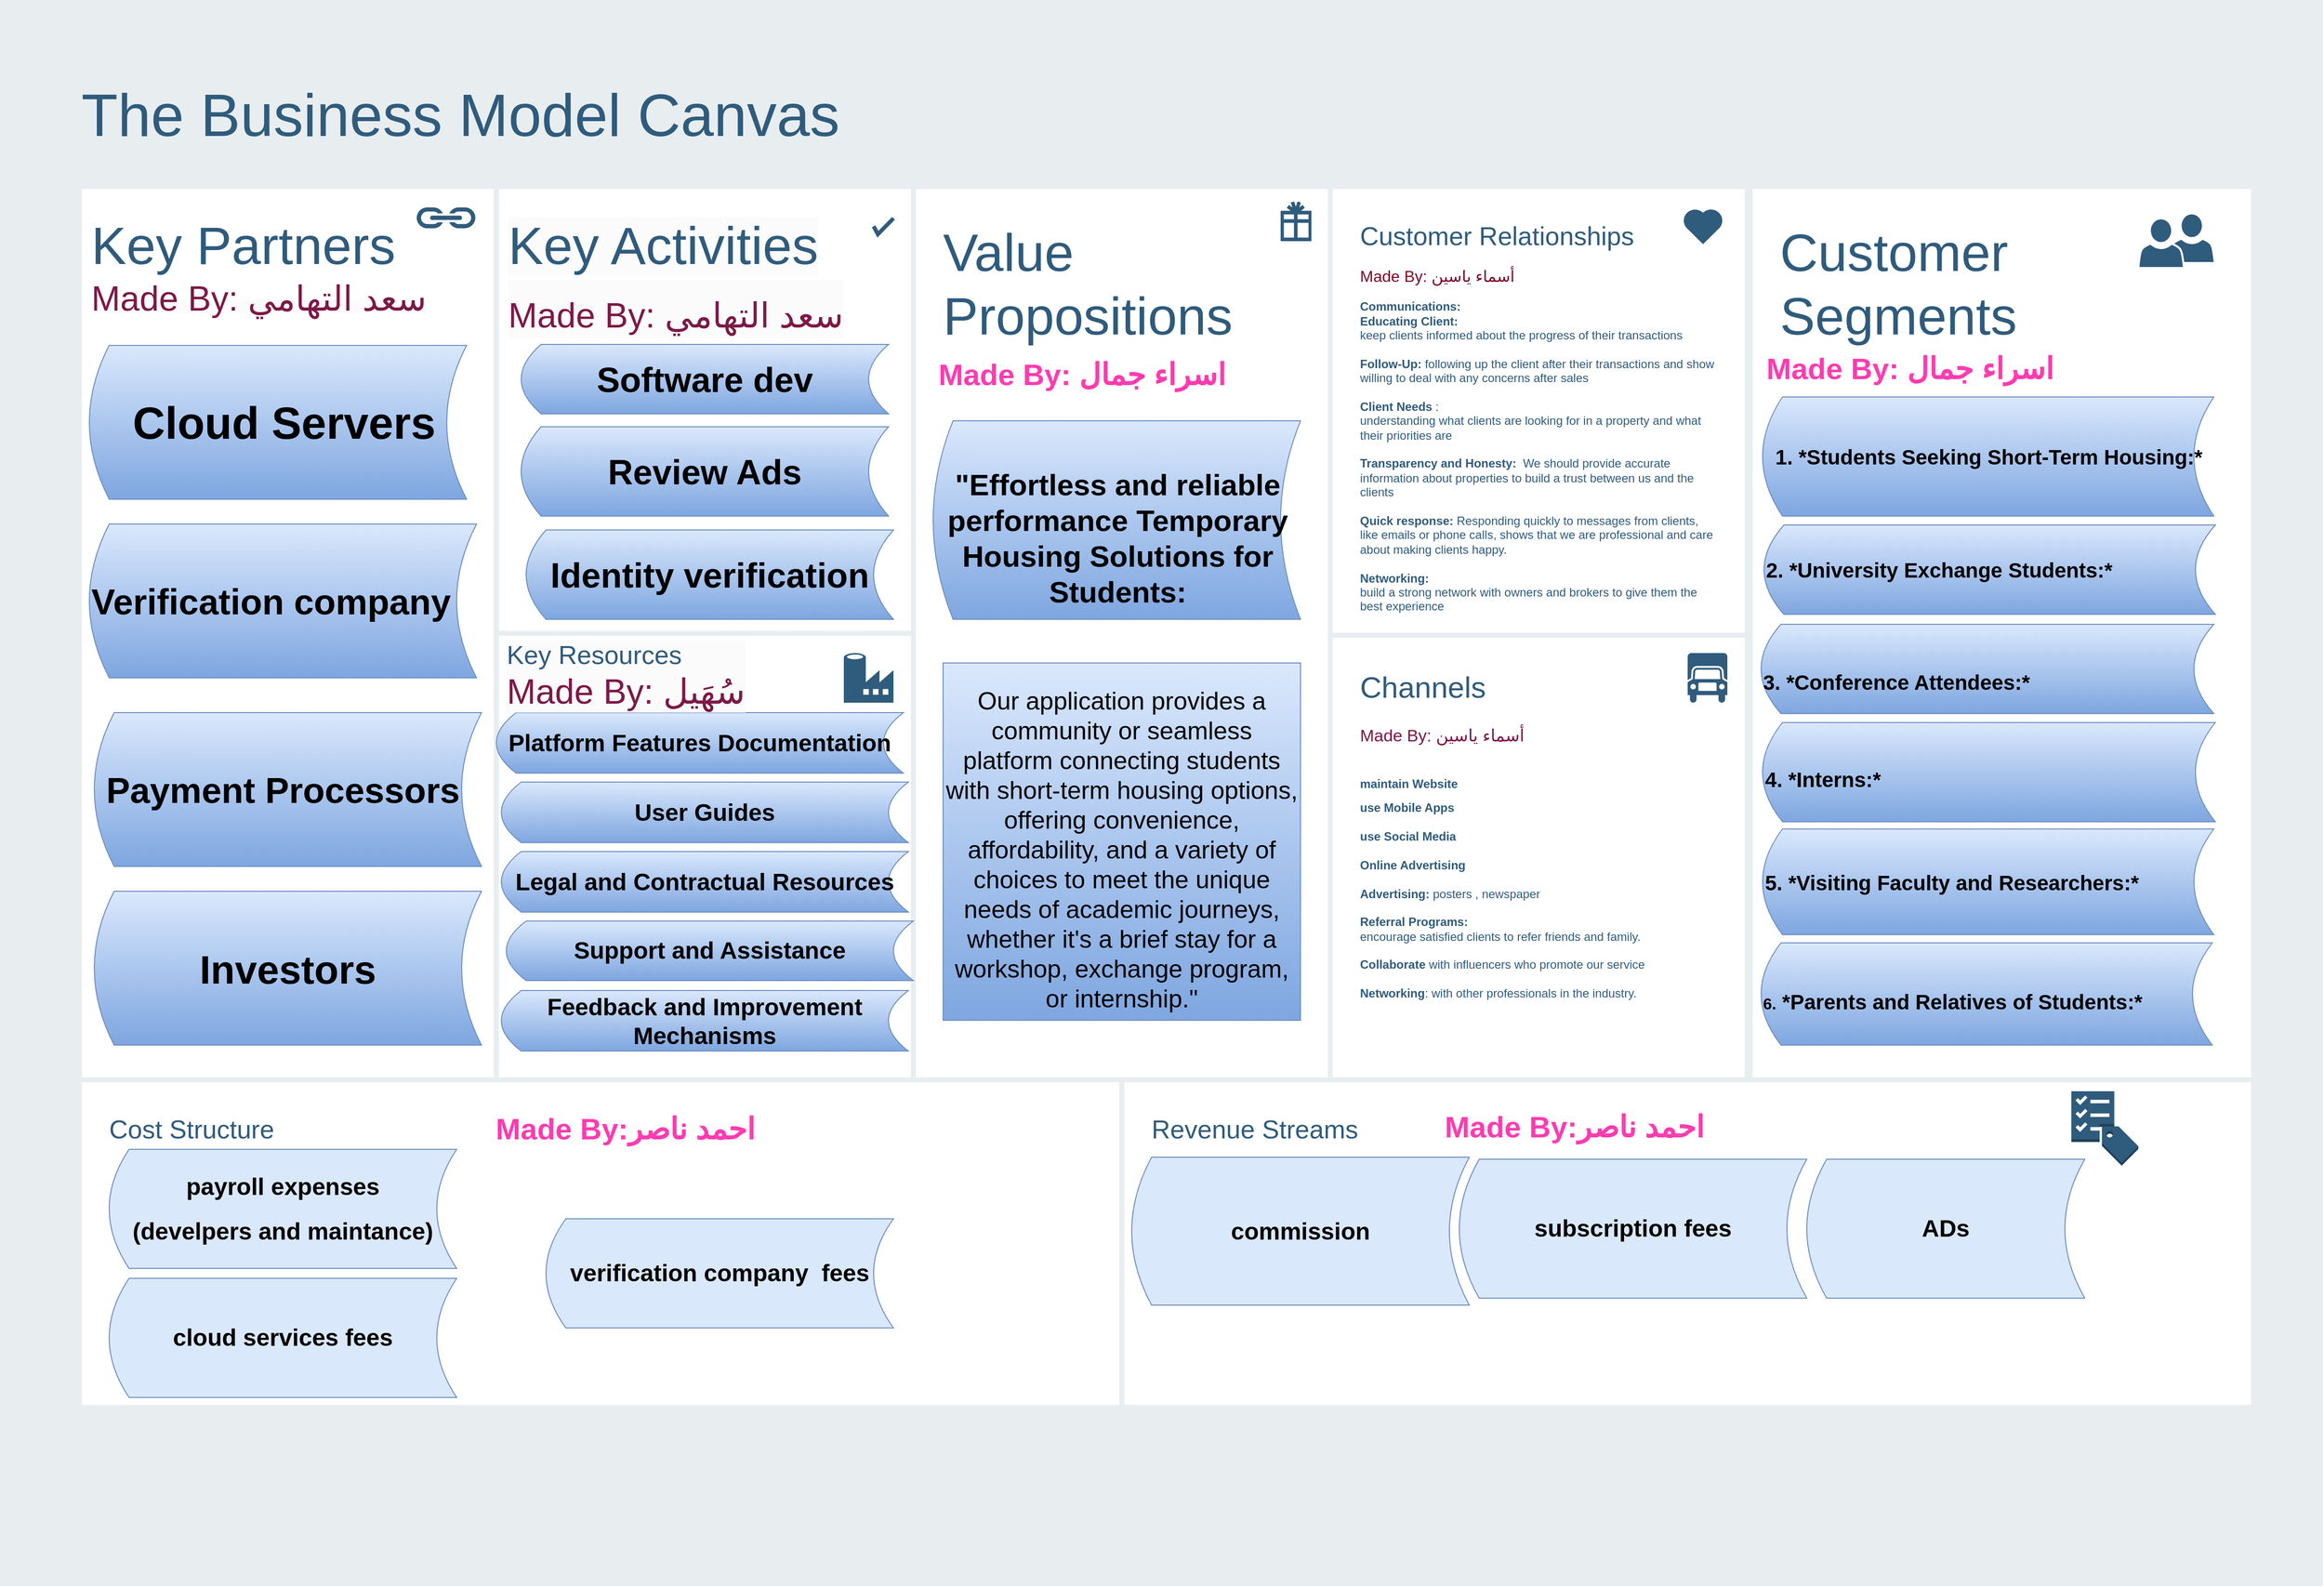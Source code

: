<mxfile version="22.1.11" type="github">
  <diagram id="07fea595-8f29-1299-0266-81d95cde20df" name="Page-1">
    <mxGraphModel dx="4160" dy="973" grid="1" gridSize="10" guides="1" tooltips="1" connect="1" arrows="1" fold="1" page="1" pageScale="1" pageWidth="1169" pageHeight="827" background="none" math="0" shadow="0">
      <root>
        <mxCell id="0" />
        <mxCell id="1" parent="0" />
        <mxCell id="698" value="" style="rounded=0;whiteSpace=wrap;html=1;shadow=0;labelBackgroundColor=none;strokeColor=none;strokeWidth=3;fillColor=#e8edf0;fontSize=60;fontColor=#2F5B7C;align=left;" parent="1" vertex="1">
          <mxGeometry x="-2290" y="32" width="2340" height="1598" as="geometry" />
        </mxCell>
        <mxCell id="699" value="&lt;div style=&quot;font-size: 26px&quot;&gt;&lt;font style=&quot;font-size: 26px&quot;&gt;Customer Relationships&lt;/font&gt;&lt;/div&gt;&lt;div&gt;&lt;br&gt;&lt;/div&gt;&lt;div&gt;&lt;font style=&quot;font-size: 16px;&quot; color=&quot;#7c0a28&quot;&gt;Made By: أسماء ياسين&lt;/font&gt;&lt;br&gt;&lt;/div&gt;&lt;div&gt;&lt;br&gt;&lt;/div&gt;&lt;div&gt;&lt;b&gt;Communications:&lt;/b&gt;&lt;/div&gt;&lt;b&gt;Educating Client:&lt;/b&gt;&lt;br&gt;keep clients informed about the progress of their transactions&lt;br&gt;&lt;br&gt;&lt;b style=&quot;border-color: var(--border-color);&quot;&gt;Follow-Up:&amp;nbsp;&lt;/b&gt;following up the client after their transactions and show willing to deal with any concerns after sales&lt;br style=&quot;border-color: var(--border-color);&quot;&gt;&lt;br&gt;&lt;b&gt;Client&lt;/b&gt; &lt;b&gt;Needs&amp;nbsp;&lt;/b&gt;: &lt;br&gt;understanding what clients are looking for in a property and what their priorities are&lt;br&gt;&lt;br&gt;&lt;b&gt;Transparency and Honesty:&amp;nbsp; &lt;/b&gt;We should provide accurate information about properties to build a&amp;nbsp;trust between us and the clients&lt;br&gt;&lt;br&gt;&lt;b&gt;Quick response:&amp;nbsp;&lt;/b&gt;Responding quickly to messages from clients, like emails or phone calls, shows that we are professional and care about making clients happy.&lt;br&gt;&lt;br&gt;&lt;b&gt;Networking:&lt;br&gt;&lt;/b&gt;build a strong&amp;nbsp;network with owners and&amp;nbsp;brokers to give them the best experience" style="rounded=0;whiteSpace=wrap;html=1;shadow=0;labelBackgroundColor=none;strokeColor=#e8edf0;strokeWidth=5;fillColor=#ffffff;fontSize=12;fontColor=#2F5B7C;align=left;verticalAlign=top;spacing=30;" parent="1" vertex="1">
          <mxGeometry x="-950" y="220" width="420" height="452" as="geometry" />
        </mxCell>
        <mxCell id="700" value="&lt;h1 style=&quot;text-align: center; font-size: 46px;&quot;&gt;&lt;/h1&gt;&lt;font style=&quot;font-size: 46px;&quot;&gt;&lt;br&gt;&lt;/font&gt;" style="rounded=0;whiteSpace=wrap;html=1;shadow=0;labelBackgroundColor=none;strokeColor=#e8edf0;strokeWidth=5;fillColor=#ffffff;fontSize=12;fontColor=#2F5B7C;align=left;verticalAlign=top;spacing=30;" parent="1" vertex="1">
          <mxGeometry x="-2210" y="220" width="420" height="900" as="geometry" />
        </mxCell>
        <mxCell id="701" value="" style="rounded=0;whiteSpace=wrap;html=1;shadow=0;labelBackgroundColor=none;strokeColor=#e8edf0;strokeWidth=5;fillColor=#ffffff;fontSize=12;fontColor=#2F5B7C;align=left;verticalAlign=top;spacing=30;" parent="1" vertex="1">
          <mxGeometry x="-1790" y="220" width="420" height="450" as="geometry" />
        </mxCell>
        <mxCell id="702" value="&lt;div&gt;&lt;br&gt;&lt;/div&gt;&lt;div&gt;&lt;font style=&quot;border-color: var(--border-color); font-size: 35px;&quot; color=&quot;#7c1947&quot;&gt;&lt;br&gt;&lt;/font&gt;&lt;/div&gt;&lt;div&gt;&lt;br&gt;&lt;/div&gt;" style="rounded=0;whiteSpace=wrap;html=1;shadow=0;labelBackgroundColor=none;strokeColor=#e8edf0;strokeWidth=5;fillColor=#ffffff;fontSize=12;fontColor=#2F5B7C;align=left;verticalAlign=top;spacing=30;" parent="1" vertex="1">
          <mxGeometry x="-1790" y="670" width="420" height="450" as="geometry" />
        </mxCell>
        <mxCell id="703" value="&lt;div style=&quot;font-size: 53px;&quot;&gt;&lt;font style=&quot;font-size: 53px;&quot;&gt;Value Propositions&lt;/font&gt;&lt;/div&gt;&lt;div style=&quot;font-size: 53px;&quot;&gt;&lt;br&gt;&lt;/div&gt;&lt;div&gt;&lt;br&gt;&lt;/div&gt;&lt;div style=&quot;font-size: 10px&quot;&gt;&lt;br&gt;&lt;/div&gt;" style="rounded=0;whiteSpace=wrap;html=1;shadow=0;labelBackgroundColor=none;strokeColor=#e8edf0;strokeWidth=5;fillColor=#ffffff;fontSize=12;fontColor=#2F5B7C;align=left;verticalAlign=top;spacing=30;" parent="1" vertex="1">
          <mxGeometry x="-1370" y="220" width="420" height="900" as="geometry" />
        </mxCell>
        <mxCell id="704" value="&lt;div style=&quot;font-size: 53px;&quot;&gt;&lt;font style=&quot;font-size: 53px;&quot;&gt;Customer Segments&lt;/font&gt;&lt;/div&gt;&lt;div style=&quot;font-size: 53px;&quot;&gt;&lt;br&gt;&lt;/div&gt;&lt;div&gt;&lt;br&gt;&lt;/div&gt;" style="rounded=0;whiteSpace=wrap;html=1;shadow=0;labelBackgroundColor=none;strokeColor=#e8edf0;strokeWidth=5;fillColor=#ffffff;fontSize=12;fontColor=#2F5B7C;align=left;verticalAlign=top;spacing=30;" parent="1" vertex="1">
          <mxGeometry x="-527" y="220" width="507" height="900" as="geometry" />
        </mxCell>
        <mxCell id="705" value="&lt;div&gt;&lt;font style=&quot;font-size: 30px;&quot;&gt;Channels&lt;/font&gt;&lt;/div&gt;&lt;div style=&quot;line-height: 90%;&quot;&gt;&lt;font style=&quot;font-size: 26px&quot;&gt;&lt;br&gt;&lt;/font&gt;&lt;/div&gt;&lt;div style=&quot;line-height: 180%; font-size: 17px;&quot;&gt;&lt;font color=&quot;#7c1448&quot; style=&quot;font-size: 17px;&quot;&gt;&lt;font style=&quot;font-size: 17px;&quot;&gt;Made By: أسماء ياسين&lt;/font&gt;&lt;br style=&quot;border-color: var(--border-color);&quot;&gt;&lt;/font&gt;&lt;/div&gt;&lt;div style=&quot;line-height: 180%; font-size: 17px;&quot;&gt;&lt;br&gt;&lt;/div&gt;&lt;div style=&quot;line-height: 40%;&quot;&gt;&lt;b&gt;maintain Website&lt;br&gt;&lt;/b&gt;&lt;/div&gt;&lt;div&gt;&lt;b&gt;&lt;br&gt;&lt;/b&gt;&lt;/div&gt;&lt;div&gt;&lt;b&gt;&lt;span style=&quot;background-color: initial;&quot;&gt;use Mobile Apps&lt;/span&gt;&lt;br&gt;&lt;/b&gt;&lt;/div&gt;&lt;div&gt;&lt;b&gt;&lt;span style=&quot;background-color: initial;&quot;&gt;&lt;br&gt;&lt;/span&gt;&lt;/b&gt;&lt;/div&gt;&lt;div&gt;&lt;div style=&quot;border-color: var(--border-color);&quot;&gt;&lt;b&gt;use Social Media&lt;/b&gt;&lt;/div&gt;&lt;/div&gt;&lt;div style=&quot;border-color: var(--border-color);&quot;&gt;&lt;b&gt;&lt;br&gt;&lt;/b&gt;&lt;/div&gt;&lt;div style=&quot;border-color: var(--border-color);&quot;&gt;&lt;b&gt;Online Advertising&lt;br&gt;&lt;/b&gt;&lt;/div&gt;&lt;div style=&quot;border-color: var(--border-color);&quot;&gt;&lt;b&gt;&lt;br&gt;&lt;/b&gt;&lt;/div&gt;&lt;div&gt;&lt;b&gt;Advertising: &lt;/b&gt;posters , newspaper&lt;br&gt;&lt;/div&gt;&lt;div&gt;&lt;b&gt;&lt;br&gt;&lt;/b&gt;&lt;/div&gt;&lt;div&gt;&lt;b&gt;Referral Programs:&lt;br&gt;&lt;/b&gt;&lt;/div&gt;encourage satisfied clients to refer friends and family.&lt;br&gt;&lt;br&gt;&lt;b&gt;Collaborate&lt;/b&gt; with influencers who promote our service&lt;br&gt;&lt;br&gt;&lt;b&gt;Networking&lt;/b&gt;: with other professionals in the industry." style="rounded=0;whiteSpace=wrap;html=1;shadow=0;labelBackgroundColor=none;strokeColor=#e8edf0;strokeWidth=5;fillColor=#ffffff;fontSize=12;fontColor=#2F5B7C;align=left;verticalAlign=top;spacing=30;" parent="1" vertex="1">
          <mxGeometry x="-950" y="672" width="420" height="450" as="geometry" />
        </mxCell>
        <mxCell id="706" value="&lt;div style=&quot;font-size: 26px&quot;&gt;&lt;font style=&quot;font-size: 26px&quot;&gt;Cost Structure&lt;/font&gt;&lt;/div&gt;&lt;div&gt;&lt;br&gt;&lt;/div&gt;&lt;div&gt;&lt;br&gt;&lt;/div&gt;" style="rounded=0;whiteSpace=wrap;html=1;shadow=0;labelBackgroundColor=none;strokeColor=#e8edf0;strokeWidth=5;fillColor=#ffffff;fontSize=12;fontColor=#2F5B7C;align=left;verticalAlign=top;spacing=30;" parent="1" vertex="1">
          <mxGeometry x="-2210" y="1120" width="1050" height="330" as="geometry" />
        </mxCell>
        <mxCell id="707" value="&lt;div style=&quot;font-size: 26px&quot;&gt;&lt;font style=&quot;font-size: 26px&quot;&gt;Revenue Streams&lt;/font&gt;&lt;/div&gt;&lt;div&gt;&lt;br&gt;&lt;/div&gt;&lt;div&gt;&lt;br&gt;&lt;/div&gt;" style="rounded=0;whiteSpace=wrap;html=1;shadow=0;labelBackgroundColor=none;strokeColor=#e8edf0;strokeWidth=5;fillColor=#ffffff;fontSize=12;fontColor=#2F5B7C;align=left;verticalAlign=top;spacing=30;" parent="1" vertex="1">
          <mxGeometry x="-1160" y="1120" width="1140" height="330" as="geometry" />
        </mxCell>
        <mxCell id="708" value="The Business Model Canvas&lt;br&gt;" style="text;html=1;resizable=0;points=[];autosize=1;align=left;verticalAlign=top;spacingTop=-4;fontSize=60;fontColor=#2F5B7C;" parent="1" vertex="1">
          <mxGeometry x="-2210" y="110" width="780" height="70" as="geometry" />
        </mxCell>
        <mxCell id="709" value="" style="html=1;verticalLabelPosition=bottom;labelBackgroundColor=#ffffff;verticalAlign=top;shadow=0;dashed=0;strokeWidth=4;shape=mxgraph.ios7.misc.check;strokeColor=#2F5B7C;fillColor=#ffffff;gradientColor=none;fontSize=19;fontColor=#2F5B7C;align=left;" parent="1" vertex="1">
          <mxGeometry x="-1410" y="252" width="20" height="16" as="geometry" />
        </mxCell>
        <mxCell id="710" value="" style="shape=mxgraph.signs.travel.present;html=1;fillColor=#2F5B7C;strokeColor=none;verticalLabelPosition=bottom;verticalAlign=top;align=center;shadow=0;labelBackgroundColor=none;fontSize=12;fontColor=#2F5B7C;" parent="1" vertex="1">
          <mxGeometry x="-1000" y="235" width="31" height="40" as="geometry" />
        </mxCell>
        <mxCell id="711" value="" style="html=1;verticalLabelPosition=bottom;labelBackgroundColor=#ffffff;verticalAlign=top;strokeWidth=3;strokeColor=none;fillColor=#2F5B7C;shadow=0;dashed=0;shape=mxgraph.ios7.icons.heart;fontSize=12;fontColor=#2F5B7C;align=left;" parent="1" vertex="1">
          <mxGeometry x="-595.0" y="242" width="41" height="36" as="geometry" />
        </mxCell>
        <mxCell id="715" value="" style="shadow=0;dashed=0;html=1;strokeColor=none;labelPosition=center;verticalLabelPosition=bottom;verticalAlign=top;shape=mxgraph.mscae.cloud.data_factory;fillColor=#2F5B7C;labelBackgroundColor=none;fontSize=10;fontColor=#2F5B7C;align=left;" parent="1" vertex="1">
          <mxGeometry x="-1440" y="690" width="50" height="50" as="geometry" />
        </mxCell>
        <mxCell id="716" value="" style="shape=mxgraph.signs.transportation.truck_6;html=1;fillColor=#2F5B7C;strokeColor=none;verticalLabelPosition=bottom;verticalAlign=top;align=center;shadow=0;labelBackgroundColor=none;fontSize=10;fontColor=#2F5B7C;aspect=fixed;" parent="1" vertex="1">
          <mxGeometry x="-590" y="690" width="40" height="50" as="geometry" />
        </mxCell>
        <mxCell id="717" value="" style="shape=image;html=1;verticalAlign=top;verticalLabelPosition=bottom;labelBackgroundColor=#ffffff;imageAspect=0;aspect=fixed;image=https://cdn4.iconfinder.com/data/icons/evil-icons-user-interface/64/price-128.png;shadow=0;strokeColor=#e8edf0;strokeWidth=3;fillColor=#2F5B7C;gradientColor=none;fontSize=10;fontColor=#2F5B7C;align=left;" parent="1" vertex="1">
          <mxGeometry x="-1226" y="1140" width="58" height="58" as="geometry" />
        </mxCell>
        <mxCell id="718" value="" style="dashed=0;html=1;shape=mxgraph.aws3.checklist_cost;fillColor=#2F5B7C;gradientColor=none;shadow=0;labelBackgroundColor=none;strokeColor=none;strokeWidth=3;fontSize=10;fontColor=#2F5B7C;align=left;" parent="1" vertex="1">
          <mxGeometry x="-203.5" y="1131.5" width="67.5" height="75" as="geometry" />
        </mxCell>
        <mxCell id="719" value="" style="shadow=0;dashed=0;html=1;strokeColor=none;fillColor=#2F5B7C;labelPosition=center;verticalLabelPosition=bottom;verticalAlign=top;outlineConnect=0;shape=mxgraph.office.concepts.link;labelBackgroundColor=none;fontSize=10;fontColor=#000000;align=left;" parent="1" vertex="1">
          <mxGeometry x="-1871" y="241" width="61" height="21" as="geometry" />
        </mxCell>
        <mxCell id="720" value="" style="group" parent="1" vertex="1" connectable="0">
          <mxGeometry x="-136" y="252" width="69" height="50" as="geometry" />
        </mxCell>
        <mxCell id="721" value="" style="shadow=0;dashed=0;html=1;strokeColor=#FFFFFF;labelPosition=center;verticalLabelPosition=bottom;verticalAlign=top;outlineConnect=0;shape=mxgraph.office.users.user;fillColor=#2F5B7C;labelBackgroundColor=none;fontSize=10;fontColor=#000000;align=left;strokeWidth=2;" parent="720" vertex="1">
          <mxGeometry x="31" y="-5" width="46" height="50" as="geometry" />
        </mxCell>
        <mxCell id="722" value="" style="shadow=0;dashed=0;html=1;strokeColor=#FFFFFF;labelPosition=center;verticalLabelPosition=bottom;verticalAlign=top;outlineConnect=0;shape=mxgraph.office.users.user;fillColor=#2F5B7C;labelBackgroundColor=none;fontSize=10;fontColor=#000000;align=left;strokeWidth=2;" parent="720" vertex="1">
          <mxGeometry width="46" height="50" as="geometry" />
        </mxCell>
        <mxCell id="6P7ZVfrqg9KLVd1m-htQ-722" value="&lt;h1 style=&quot;&quot;&gt;&lt;font color=&quot;#000000&quot; style=&quot;font-size: 45px;&quot;&gt;&amp;nbsp;Cloud Servers&lt;/font&gt;&lt;/h1&gt;" style="shape=dataStorage;whiteSpace=wrap;html=1;fixedSize=1;rotation=0;align=center;fillColor=#dae8fc;strokeColor=#6c8ebf;fillStyle=auto;gradientColor=#7ea6e0;fontColor=#3399FF;" parent="1" vertex="1">
          <mxGeometry x="-2200" y="380" width="380" height="155" as="geometry" />
        </mxCell>
        <mxCell id="6P7ZVfrqg9KLVd1m-htQ-723" value="&lt;span style=&quot;font-size: 53px;&quot;&gt;Key Partners&lt;/span&gt;&lt;br&gt;&lt;font style=&quot;border-color: var(--border-color); font-family: Helvetica; font-style: normal; font-variant-ligatures: normal; font-variant-caps: normal; font-weight: 400; letter-spacing: normal; orphans: 2; text-indent: 0px; text-transform: none; widows: 2; word-spacing: 0px; -webkit-text-stroke-width: 0px; text-decoration-thickness: initial; text-decoration-style: initial; text-decoration-color: initial; background-color: rgb(251, 251, 251);&quot;&gt;&lt;font style=&quot;&quot;&gt;&lt;font color=&quot;#7c1947&quot; style=&quot;font-size: 35px;&quot;&gt;Made By: سعد التهامي&lt;/font&gt;&lt;br class=&quot;Apple-interchange-newline&quot;&gt;&lt;br&gt;&lt;/font&gt;&lt;br&gt;&lt;/font&gt;" style="shape=dataStorage;whiteSpace=wrap;html=1;fixedSize=1;fillColor=none;strokeColor=none;align=left;verticalAlign=top;fontColor=#2F5B7C;" parent="1" vertex="1">
          <mxGeometry x="-2200" y="241" width="380" height="129" as="geometry" />
        </mxCell>
        <mxCell id="6P7ZVfrqg9KLVd1m-htQ-724" value="&lt;h1 style=&quot;&quot;&gt;&lt;font color=&quot;#000000&quot; style=&quot;font-size: 36px;&quot;&gt;Verification company&lt;/font&gt;&lt;/h1&gt;" style="shape=dataStorage;whiteSpace=wrap;html=1;fixedSize=1;rotation=0;align=left;fillColor=#dae8fc;strokeColor=#6c8ebf;fillStyle=auto;gradientColor=#7ea6e0;fontColor=#3399FF;" parent="1" vertex="1">
          <mxGeometry x="-2200" y="560" width="390" height="155" as="geometry" />
        </mxCell>
        <mxCell id="6P7ZVfrqg9KLVd1m-htQ-725" value="&lt;font style=&quot;border-color: var(--border-color); font-family: Helvetica; font-style: normal; font-variant-ligatures: normal; font-variant-caps: normal; font-weight: 400; letter-spacing: normal; orphans: 2; text-indent: 0px; text-transform: none; widows: 2; word-spacing: 0px; -webkit-text-stroke-width: 0px; text-decoration-thickness: initial; text-decoration-style: initial; text-decoration-color: initial; background-color: rgb(251, 251, 251); font-size: 53px;&quot;&gt;&lt;font style=&quot;font-size: 53px;&quot;&gt;Key Activities&lt;br&gt;&lt;font style=&quot;border-color: var(--border-color); font-size: 35px;&quot; color=&quot;#7c1947&quot;&gt;Made By: سعد التهامي&lt;br&gt;&lt;/font&gt;&lt;br class=&quot;Apple-interchange-newline&quot;&gt;&lt;br&gt;&lt;/font&gt;&lt;br&gt;&lt;/font&gt;" style="shape=dataStorage;whiteSpace=wrap;html=1;fixedSize=1;fillColor=none;strokeColor=none;align=left;verticalAlign=top;fontColor=#2F5B7C;" parent="1" vertex="1">
          <mxGeometry x="-1780" y="241" width="380" height="119" as="geometry" />
        </mxCell>
        <mxCell id="6P7ZVfrqg9KLVd1m-htQ-726" value="&lt;h1 style=&quot;&quot;&gt;&lt;font color=&quot;#000000&quot; style=&quot;font-size: 35px;&quot;&gt;Software dev&lt;/font&gt;&lt;/h1&gt;" style="shape=dataStorage;whiteSpace=wrap;html=1;fixedSize=1;rotation=0;align=center;fillColor=#dae8fc;strokeColor=#6c8ebf;fillStyle=auto;gradientColor=#7ea6e0;fontColor=#3399FF;" parent="1" vertex="1">
          <mxGeometry x="-1765" y="379" width="370" height="70" as="geometry" />
        </mxCell>
        <mxCell id="6P7ZVfrqg9KLVd1m-htQ-727" value="&lt;h1 style=&quot;&quot;&gt;&lt;font color=&quot;#000000&quot; style=&quot;font-size: 35px;&quot;&gt;Review Ads&lt;/font&gt;&lt;/h1&gt;" style="shape=dataStorage;whiteSpace=wrap;html=1;fixedSize=1;rotation=0;align=center;fillColor=#dae8fc;strokeColor=#6c8ebf;fillStyle=auto;gradientColor=#7ea6e0;fontColor=#3399FF;" parent="1" vertex="1">
          <mxGeometry x="-1765" y="462" width="370" height="90" as="geometry" />
        </mxCell>
        <mxCell id="6P7ZVfrqg9KLVd1m-htQ-728" value="&lt;h1 style=&quot;&quot;&gt;&lt;font color=&quot;#000000&quot;&gt;&lt;span style=&quot;font-size: 35px;&quot;&gt;Identity verification&lt;/span&gt;&lt;/font&gt;&lt;/h1&gt;" style="shape=dataStorage;whiteSpace=wrap;html=1;fixedSize=1;rotation=0;align=center;fillColor=#dae8fc;strokeColor=#6c8ebf;fillStyle=auto;gradientColor=#7ea6e0;fontColor=#3399FF;" parent="1" vertex="1">
          <mxGeometry x="-1760" y="566" width="370" height="90" as="geometry" />
        </mxCell>
        <mxCell id="6P7ZVfrqg9KLVd1m-htQ-729" value="&lt;h1 style=&quot;&quot;&gt;&lt;font color=&quot;#000000&quot; style=&quot;font-size: 36px;&quot;&gt;&amp;nbsp;Payment Processors&lt;/font&gt;&lt;/h1&gt;" style="shape=dataStorage;whiteSpace=wrap;html=1;fixedSize=1;rotation=0;align=left;fillColor=#dae8fc;strokeColor=#6c8ebf;fillStyle=auto;gradientColor=#7ea6e0;fontColor=#3399FF;" parent="1" vertex="1">
          <mxGeometry x="-2195" y="750" width="390" height="155" as="geometry" />
        </mxCell>
        <mxCell id="6P7ZVfrqg9KLVd1m-htQ-730" value="&lt;h1 style=&quot;&quot;&gt;&lt;font color=&quot;#000000&quot; style=&quot;font-size: 40px;&quot;&gt;Investors&lt;/font&gt;&lt;/h1&gt;" style="shape=dataStorage;whiteSpace=wrap;html=1;fixedSize=1;rotation=0;align=center;fillColor=#dae8fc;strokeColor=#6c8ebf;fillStyle=auto;gradientColor=#7ea6e0;fontColor=#3399FF;" parent="1" vertex="1">
          <mxGeometry x="-2195" y="930" width="390" height="155" as="geometry" />
        </mxCell>
        <mxCell id="i-PT0yNXqgxVOa-vqvVV-723" value="&lt;h1&gt;commission&lt;/h1&gt;" style="shape=dataStorage;whiteSpace=wrap;html=1;fixedSize=1;fillColor=#dae8fc;strokeColor=#6c8ebf;" parent="1" vertex="1">
          <mxGeometry x="-1150" y="1198" width="340" height="149" as="geometry" />
        </mxCell>
        <mxCell id="i-PT0yNXqgxVOa-vqvVV-724" value="&lt;h1 style=&quot;line-height: 120%;&quot;&gt;subscription fees&lt;/h1&gt;" style="shape=dataStorage;whiteSpace=wrap;html=1;fixedSize=1;fillColor=#dae8fc;strokeColor=#6c8ebf;" parent="1" vertex="1">
          <mxGeometry x="-820" y="1200" width="350" height="140" as="geometry" />
        </mxCell>
        <mxCell id="i-PT0yNXqgxVOa-vqvVV-725" value="&lt;h1&gt;payroll expenses&lt;/h1&gt;&lt;h1&gt;(develpers and maintance)&lt;/h1&gt;" style="shape=dataStorage;whiteSpace=wrap;html=1;fixedSize=1;fillColor=#dae8fc;strokeColor=#6c8ebf;" parent="1" vertex="1">
          <mxGeometry x="-2180" y="1190" width="350" height="120" as="geometry" />
        </mxCell>
        <mxCell id="i-PT0yNXqgxVOa-vqvVV-726" value="&lt;h1&gt;cloud services fees&lt;/h1&gt;" style="shape=dataStorage;whiteSpace=wrap;html=1;fixedSize=1;fillColor=#dae8fc;strokeColor=#6c8ebf;" parent="1" vertex="1">
          <mxGeometry x="-2180" y="1320" width="350" height="120" as="geometry" />
        </mxCell>
        <mxCell id="i-PT0yNXqgxVOa-vqvVV-727" value="&lt;h1&gt;verification company&amp;nbsp; fees&lt;/h1&gt;" style="shape=dataStorage;whiteSpace=wrap;html=1;fixedSize=1;fillColor=#dae8fc;strokeColor=#6c8ebf;" parent="1" vertex="1">
          <mxGeometry x="-1740" y="1260" width="350" height="110" as="geometry" />
        </mxCell>
        <mxCell id="i-PT0yNXqgxVOa-vqvVV-729" value="&lt;h1&gt;ADs&lt;/h1&gt;" style="shape=dataStorage;whiteSpace=wrap;html=1;fixedSize=1;fillColor=#dae8fc;strokeColor=#6c8ebf;" parent="1" vertex="1">
          <mxGeometry x="-470" y="1200" width="280" height="140" as="geometry" />
        </mxCell>
        <mxCell id="dnjPuEnvdFbTtzQ7dUyv-722" value="&lt;h1 style=&quot;&quot;&gt;&lt;font color=&quot;#000000&quot;&gt;Platform Features Documentation&lt;/font&gt;&lt;br&gt;&lt;/h1&gt;" style="shape=dataStorage;whiteSpace=wrap;html=1;fixedSize=1;rotation=0;align=center;fillColor=#dae8fc;strokeColor=#6c8ebf;fillStyle=auto;gradientColor=#7ea6e0;fontColor=#3399FF;" parent="1" vertex="1">
          <mxGeometry x="-1790" y="750" width="410" height="61" as="geometry" />
        </mxCell>
        <mxCell id="dnjPuEnvdFbTtzQ7dUyv-727" value="&lt;h1 style=&quot;&quot;&gt;&lt;font color=&quot;#000000&quot;&gt;User Guides&lt;/font&gt;&lt;br&gt;&lt;/h1&gt;" style="shape=dataStorage;whiteSpace=wrap;html=1;fixedSize=1;rotation=0;align=center;fillColor=#dae8fc;strokeColor=#6c8ebf;fillStyle=auto;gradientColor=#7ea6e0;fontColor=#3399FF;" parent="1" vertex="1">
          <mxGeometry x="-1785" y="820" width="410" height="61" as="geometry" />
        </mxCell>
        <mxCell id="dnjPuEnvdFbTtzQ7dUyv-728" value="&lt;h1 style=&quot;&quot;&gt;&lt;font color=&quot;#000000&quot;&gt;Legal and Contractual Resources&lt;/font&gt;&lt;br&gt;&lt;/h1&gt;" style="shape=dataStorage;whiteSpace=wrap;html=1;fixedSize=1;rotation=0;align=center;fillColor=#dae8fc;strokeColor=#6c8ebf;fillStyle=auto;gradientColor=#7ea6e0;fontColor=#3399FF;" parent="1" vertex="1">
          <mxGeometry x="-1785" y="890" width="410" height="61" as="geometry" />
        </mxCell>
        <mxCell id="dnjPuEnvdFbTtzQ7dUyv-729" value="&lt;h1 style=&quot;&quot;&gt;&lt;font color=&quot;#000000&quot;&gt;Support and Assistance&lt;/font&gt;&lt;br&gt;&lt;/h1&gt;" style="shape=dataStorage;whiteSpace=wrap;html=1;fixedSize=1;rotation=0;align=center;fillColor=#dae8fc;strokeColor=#6c8ebf;fillStyle=auto;gradientColor=#7ea6e0;fontColor=#3399FF;" parent="1" vertex="1">
          <mxGeometry x="-1780" y="960" width="410" height="60" as="geometry" />
        </mxCell>
        <mxCell id="dnjPuEnvdFbTtzQ7dUyv-730" value="&lt;h1 style=&quot;&quot;&gt;&lt;font color=&quot;#000000&quot;&gt;Feedback and Improvement Mechanisms&lt;/font&gt;&lt;br&gt;&lt;/h1&gt;" style="shape=dataStorage;whiteSpace=wrap;html=1;fixedSize=1;rotation=0;align=center;fillColor=#dae8fc;strokeColor=#6c8ebf;fillStyle=auto;gradientColor=#7ea6e0;fontColor=#3399FF;" parent="1" vertex="1">
          <mxGeometry x="-1785" y="1030" width="410" height="61" as="geometry" />
        </mxCell>
        <mxCell id="oWkPg1YfFOm1YqjvmFbe-722" value="&lt;div style=&quot;&quot;&gt;&lt;span style=&quot;font-size: 30px;&quot;&gt;&lt;b&gt;&lt;br&gt;&lt;/b&gt;&lt;/span&gt;&lt;/div&gt;&lt;div style=&quot;text-align: center; border-color: var(--border-color); font-family: Helvetica; font-style: normal; font-variant-ligatures: normal; font-variant-caps: normal; letter-spacing: normal; orphans: 2; text-indent: 0px; text-transform: none; widows: 2; word-spacing: 0px; -webkit-text-stroke-width: 0px; text-decoration-thickness: initial; text-decoration-style: initial; text-decoration-color: initial; font-size: 30px;&quot;&gt;&lt;font style=&quot;border-color: var(--border-color); font-size: 30px;&quot;&gt;&lt;span style=&quot;border-color: var(--border-color);&quot;&gt;&lt;b style=&quot;&quot;&gt;&quot;Effortless and reliable performance Temporary Housing Solutions for Students:&lt;/b&gt;&lt;/span&gt;&lt;/font&gt;&lt;/div&gt;" style="shape=dataStorage;whiteSpace=wrap;html=1;fixedSize=1;fillColor=#DAE8FC;strokeColor=#6c8ebf;align=left;gradientColor=#7EA6E0;" parent="1" vertex="1">
          <mxGeometry x="-1350" y="456" width="370" height="200" as="geometry" />
        </mxCell>
        <mxCell id="oWkPg1YfFOm1YqjvmFbe-729" value="&lt;br&gt;&lt;font style=&quot;font-size: 25px;&quot;&gt;&lt;span style=&quot;font-family: Helvetica; font-style: normal; font-variant-ligatures: normal; font-variant-caps: normal; font-weight: 400; letter-spacing: normal; orphans: 2; text-align: left; text-indent: 0px; text-transform: none; widows: 2; word-spacing: 0px; -webkit-text-stroke-width: 0px; text-decoration-thickness: initial; text-decoration-style: initial; text-decoration-color: initial; float: none; display: inline !important;&quot;&gt;Our application provides a community or seamless platform connecting students with short-term housing options, offering convenience, affordability, and a variety of choices to meet the unique needs of academic journeys, whether it&#39;s a brief stay for a workshop, exchange program, or internship.&quot;&lt;/span&gt;&lt;br&gt;&lt;/font&gt;" style="whiteSpace=wrap;html=1;aspect=fixed;fillColor=#dae8fc;strokeColor=#6c8ebf;gradientColor=#7EA6E0;" parent="1" vertex="1">
          <mxGeometry x="-1340" y="700" width="360" height="360" as="geometry" />
        </mxCell>
        <mxCell id="oWkPg1YfFOm1YqjvmFbe-732" value="&lt;div style=&quot;font-size: 21px;&quot;&gt;&lt;font style=&quot;font-size: 21px;&quot;&gt;&lt;b&gt;&lt;br&gt;&lt;/b&gt;&lt;/font&gt;&lt;/div&gt;&lt;div style=&quot;border-color: var(--border-color); font-size: 21px;&quot;&gt;&lt;font style=&quot;font-size: 21px;&quot;&gt;&lt;span style=&quot;border-color: var(--border-color);&quot;&gt;&lt;b&gt;&lt;font style=&quot;border-color: var(--border-color); font-size: 21px;&quot;&gt;1&lt;/font&gt;&lt;font style=&quot;border-color: var(--border-color); font-size: 21px;&quot;&gt;. *Students Seeking Short-Term Housing:*&lt;/font&gt;&lt;/b&gt;&lt;/span&gt;&lt;/font&gt;&lt;/div&gt;&lt;div style=&quot;border-color: var(--border-color); font-size: 21px;&quot;&gt;&lt;div style=&quot;&quot;&gt;&lt;br&gt;&lt;/div&gt;&lt;/div&gt;" style="shape=dataStorage;whiteSpace=wrap;html=1;fixedSize=1;fillColor=#dae8fc;strokeColor=#6c8ebf;gradientColor=#7EA6E0;align=center;" parent="1" vertex="1">
          <mxGeometry x="-514.5" y="432" width="454.5" height="120" as="geometry" />
        </mxCell>
        <mxCell id="oWkPg1YfFOm1YqjvmFbe-734" value="&lt;font style=&quot;font-size: 21px;&quot;&gt;&lt;b style=&quot;&quot;&gt;&lt;br&gt;&lt;/b&gt;&lt;/font&gt;&lt;div style=&quot;border-color: var(--border-color); font-size: 21px;&quot;&gt;&lt;span style=&quot;border-color: var(--border-color);&quot;&gt;&lt;b&gt;&lt;font style=&quot;font-size: 21px;&quot;&gt;&lt;font style=&quot;font-size: 21px;&quot;&gt;2. *University Exchange Students:*&lt;/font&gt;&lt;span style=&quot;border-color: var(--border-color);&quot;&gt;&lt;font style=&quot;font-size: 21px;&quot;&gt;&amp;nbsp;&lt;/font&gt;&lt;/span&gt;&lt;/font&gt;&lt;/b&gt;&lt;/span&gt;&lt;/div&gt;&lt;div style=&quot;border-color: var(--border-color); font-size: 21px;&quot;&gt;&lt;br&gt;&lt;/div&gt;" style="shape=dataStorage;whiteSpace=wrap;html=1;fixedSize=1;fillColor=#dae8fc;strokeColor=#6c8ebf;gradientColor=#7EA6E0;align=left;" parent="1" vertex="1">
          <mxGeometry x="-513" y="561" width="454.5" height="90" as="geometry" />
        </mxCell>
        <mxCell id="oWkPg1YfFOm1YqjvmFbe-735" value="&lt;b style=&quot;font-size: 21px;&quot;&gt;&lt;font style=&quot;font-size: 21px;&quot;&gt;&lt;br&gt;&lt;/font&gt;&lt;/b&gt;&lt;div style=&quot;border-color: var(--border-color); font-size: 21px;&quot;&gt;&lt;b style=&quot;&quot;&gt;&lt;font style=&quot;font-size: 21px;&quot;&gt;&lt;span style=&quot;border-color: var(--border-color);&quot;&gt;3. *Conference Attendees:*&lt;/span&gt;&lt;span style=&quot;border-color: var(--border-color);&quot;&gt;&amp;nbsp;&lt;/span&gt;&lt;/font&gt;&lt;/b&gt;&lt;/div&gt;" style="shape=dataStorage;whiteSpace=wrap;html=1;fixedSize=1;fillColor=#dae8fc;strokeColor=#6c8ebf;gradientColor=#7EA6E0;align=left;" parent="1" vertex="1">
          <mxGeometry x="-516" y="661" width="456" height="90" as="geometry" />
        </mxCell>
        <mxCell id="oWkPg1YfFOm1YqjvmFbe-736" value="&lt;b&gt;&lt;br&gt;&lt;/b&gt;&lt;div style=&quot;border-color: var(--border-color); font-size: 15px;&quot;&gt;&lt;b&gt;&lt;span style=&quot;font-size: 21px;&quot;&gt;&lt;span style=&quot;border-color: var(--border-color);&quot;&gt;4&lt;/span&gt;.&lt;span style=&quot;border-color: var(--border-color);&quot;&gt;&amp;nbsp;&lt;/span&gt;&lt;/span&gt;&lt;span style=&quot;font-size: 21px; border-color: var(--border-color);&quot;&gt;*Interns:*&lt;/span&gt;&lt;/b&gt;&lt;/div&gt;" style="shape=dataStorage;whiteSpace=wrap;html=1;fixedSize=1;fillColor=#dae8fc;strokeColor=#6c8ebf;gradientColor=#7EA6E0;align=left;" parent="1" vertex="1">
          <mxGeometry x="-514.5" y="760" width="456" height="100" as="geometry" />
        </mxCell>
        <mxCell id="oWkPg1YfFOm1YqjvmFbe-737" value="&lt;font style=&quot;font-size: 15px;&quot;&gt;&lt;br&gt;&lt;/font&gt;&lt;div style=&quot;border-color: var(--border-color); font-size: 15px;&quot;&gt;&lt;span style=&quot;font-size: 21px; border-color: var(--border-color);&quot;&gt;&lt;b&gt;&lt;font style=&quot;font-size: 21px;&quot;&gt;5. *Visiting Faculty and Researchers&lt;/font&gt;:*&lt;span style=&quot;border-color: var(--border-color);&quot;&gt;&amp;nbsp;&lt;/span&gt;&lt;/b&gt;&lt;/span&gt;&lt;/div&gt;&lt;div style=&quot;border-color: var(--border-color); font-size: 15px;&quot;&gt;&lt;br&gt;&lt;/div&gt;" style="shape=dataStorage;whiteSpace=wrap;html=1;fixedSize=1;fillColor=#dae8fc;strokeColor=#6c8ebf;gradientColor=#7EA6E0;align=left;" parent="1" vertex="1">
          <mxGeometry x="-514.5" y="867.25" width="454.5" height="106.5" as="geometry" />
        </mxCell>
        <mxCell id="oWkPg1YfFOm1YqjvmFbe-738" value="&lt;div style=&quot;&quot;&gt;&lt;b&gt;&lt;br&gt;&lt;/b&gt;&lt;/div&gt;&lt;span style=&quot;border-color: var(--border-color); font-family: Helvetica; font-style: normal; font-variant-ligatures: normal; font-variant-caps: normal; letter-spacing: normal; orphans: 2; text-indent: 0px; text-transform: none; widows: 2; word-spacing: 0px; -webkit-text-stroke-width: 0px; text-decoration-thickness: initial; text-decoration-style: initial; text-decoration-color: initial;&quot;&gt;&lt;div style=&quot;&quot;&gt;&lt;span style=&quot;background-color: initial; border-color: var(--border-color);&quot;&gt;&lt;b&gt;&lt;font style=&quot;font-size: 16px;&quot;&gt;6.&lt;/font&gt;&lt;font style=&quot;font-size: 21px;&quot;&gt; *Parents and Relatives of Students:*&lt;/font&gt;&lt;/b&gt;&lt;/span&gt;&lt;/div&gt;&lt;/span&gt;" style="shape=dataStorage;whiteSpace=wrap;html=1;fixedSize=1;fillColor=#dae8fc;strokeColor=#6c8ebf;gradientColor=#7EA6E0;align=left;" parent="1" vertex="1">
          <mxGeometry x="-516" y="982" width="454.5" height="103" as="geometry" />
        </mxCell>
        <mxCell id="NMytSdOsvoH4lichEnIm-722" value="&lt;br&gt;&lt;div style=&quot;border-color: var(--border-color); color: rgb(47, 91, 124); font-family: Helvetica; font-size: 12px; font-style: normal; font-variant-ligatures: normal; font-variant-caps: normal; font-weight: 400; letter-spacing: normal; orphans: 2; text-align: left; text-indent: 0px; text-transform: none; widows: 2; word-spacing: 0px; -webkit-text-stroke-width: 0px; background-color: rgb(251, 251, 251); text-decoration-thickness: initial; text-decoration-style: initial; text-decoration-color: initial;&quot;&gt;&lt;font style=&quot;border-color: var(--border-color); font-size: 26px;&quot;&gt;Key Resources&lt;/font&gt;&lt;/div&gt;&lt;div style=&quot;border-color: var(--border-color); color: rgb(47, 91, 124); font-family: Helvetica; font-size: 12px; font-style: normal; font-variant-ligatures: normal; font-variant-caps: normal; font-weight: 400; letter-spacing: normal; orphans: 2; text-align: left; text-indent: 0px; text-transform: none; widows: 2; word-spacing: 0px; -webkit-text-stroke-width: 0px; background-color: rgb(251, 251, 251); text-decoration-thickness: initial; text-decoration-style: initial; text-decoration-color: initial;&quot;&gt;&lt;font style=&quot;border-color: var(--border-color); font-size: 35px;&quot; color=&quot;#7c1947&quot;&gt;Made By: سُهَيل&lt;/font&gt;&lt;/div&gt;" style="text;html=1;strokeColor=none;fillColor=none;align=center;verticalAlign=middle;whiteSpace=wrap;rounded=0;" vertex="1" parent="1">
          <mxGeometry x="-1850" y="616" width="381" height="180" as="geometry" />
        </mxCell>
        <mxCell id="eNKhDuSIo71i5Atd7D2e-722" value="&lt;font color=&quot;#ff3bb0&quot;&gt;Made By:احمد ناصر&lt;/font&gt;" style="text;html=1;strokeColor=none;fillColor=none;align=center;verticalAlign=middle;whiteSpace=wrap;rounded=0;fontStyle=1;spacingTop=0;fontSize=30;" vertex="1" parent="1">
          <mxGeometry x="-1810" y="1145.5" width="300" height="47" as="geometry" />
        </mxCell>
        <mxCell id="FW_8AljW0FtusKzrigMs-722" value="&lt;font color=&quot;#ff3bb0&quot;&gt;Made By:احمد ناصر&lt;/font&gt;" style="text;html=1;strokeColor=none;fillColor=none;align=center;verticalAlign=middle;whiteSpace=wrap;rounded=0;fontStyle=1;spacingTop=0;fontSize=30;" vertex="1" parent="1">
          <mxGeometry x="-854" y="1143" width="300" height="47" as="geometry" />
        </mxCell>
        <mxCell id="FW_8AljW0FtusKzrigMs-723" value="&lt;font color=&quot;#ff3bb0&quot;&gt;Made By: اسراء جمال&lt;/font&gt;" style="text;html=1;strokeColor=none;fillColor=none;align=center;verticalAlign=middle;whiteSpace=wrap;rounded=0;fontStyle=1;spacingTop=0;fontSize=30;" vertex="1" parent="1">
          <mxGeometry x="-1350" y="385" width="300" height="47" as="geometry" />
        </mxCell>
        <mxCell id="FW_8AljW0FtusKzrigMs-724" value="&lt;font color=&quot;#ff3bb0&quot;&gt;Made By: اسراء جمال&lt;/font&gt;" style="text;html=1;strokeColor=none;fillColor=none;align=center;verticalAlign=middle;whiteSpace=wrap;rounded=0;fontStyle=1;spacingTop=0;fontSize=30;" vertex="1" parent="1">
          <mxGeometry x="-516" y="379" width="300" height="47" as="geometry" />
        </mxCell>
      </root>
    </mxGraphModel>
  </diagram>
</mxfile>
